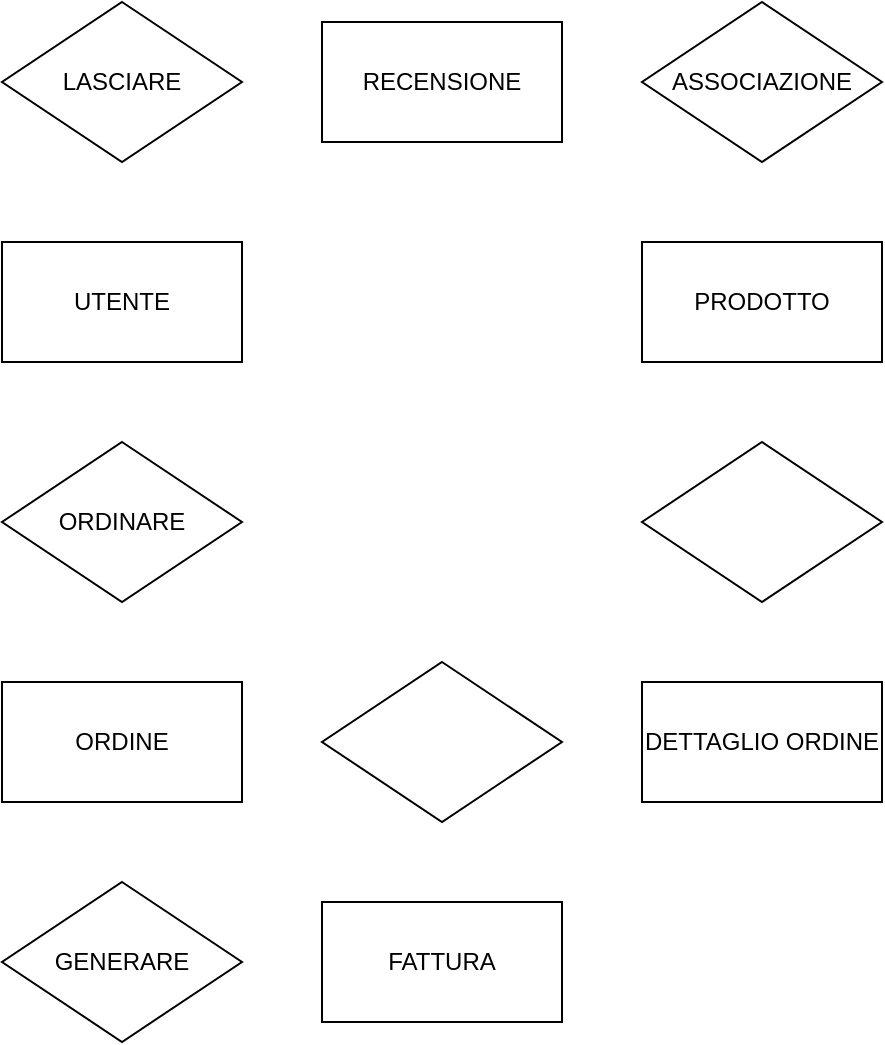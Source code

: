 <mxfile version="26.2.4">
  <diagram name="Pagina-1" id="ChuS1AGae2jL3NdtoGuT">
    <mxGraphModel dx="527" dy="333" grid="1" gridSize="10" guides="1" tooltips="1" connect="1" arrows="1" fold="1" page="1" pageScale="1" pageWidth="827" pageHeight="1169" math="0" shadow="0">
      <root>
        <mxCell id="0" />
        <mxCell id="1" parent="0" />
        <mxCell id="ha_Wpa7V3i3sZIrnRVdM-2" value="UTENTE" style="rounded=0;whiteSpace=wrap;html=1;" vertex="1" parent="1">
          <mxGeometry x="120" y="120" width="120" height="60" as="geometry" />
        </mxCell>
        <mxCell id="ha_Wpa7V3i3sZIrnRVdM-3" value="PRODOTTO" style="rounded=0;whiteSpace=wrap;html=1;" vertex="1" parent="1">
          <mxGeometry x="440" y="120" width="120" height="60" as="geometry" />
        </mxCell>
        <mxCell id="ha_Wpa7V3i3sZIrnRVdM-4" value="DETTAGLIO ORDINE" style="rounded=0;whiteSpace=wrap;html=1;" vertex="1" parent="1">
          <mxGeometry x="440" y="340" width="120" height="60" as="geometry" />
        </mxCell>
        <mxCell id="ha_Wpa7V3i3sZIrnRVdM-5" value="RECENSIONE" style="rounded=0;whiteSpace=wrap;html=1;" vertex="1" parent="1">
          <mxGeometry x="280" y="10" width="120" height="60" as="geometry" />
        </mxCell>
        <mxCell id="ha_Wpa7V3i3sZIrnRVdM-6" value="ORDINE" style="rounded=0;whiteSpace=wrap;html=1;" vertex="1" parent="1">
          <mxGeometry x="120" y="340" width="120" height="60" as="geometry" />
        </mxCell>
        <mxCell id="ha_Wpa7V3i3sZIrnRVdM-7" value="FATTURA" style="rounded=0;whiteSpace=wrap;html=1;" vertex="1" parent="1">
          <mxGeometry x="280" y="450" width="120" height="60" as="geometry" />
        </mxCell>
        <mxCell id="ha_Wpa7V3i3sZIrnRVdM-8" value="LASCIARE" style="rhombus;whiteSpace=wrap;html=1;" vertex="1" parent="1">
          <mxGeometry x="120" width="120" height="80" as="geometry" />
        </mxCell>
        <mxCell id="ha_Wpa7V3i3sZIrnRVdM-9" value="ORDINARE" style="rhombus;whiteSpace=wrap;html=1;" vertex="1" parent="1">
          <mxGeometry x="120" y="220" width="120" height="80" as="geometry" />
        </mxCell>
        <mxCell id="ha_Wpa7V3i3sZIrnRVdM-10" value="" style="rhombus;whiteSpace=wrap;html=1;" vertex="1" parent="1">
          <mxGeometry x="440" y="220" width="120" height="80" as="geometry" />
        </mxCell>
        <mxCell id="ha_Wpa7V3i3sZIrnRVdM-11" value="GENERARE" style="rhombus;whiteSpace=wrap;html=1;" vertex="1" parent="1">
          <mxGeometry x="120" y="440" width="120" height="80" as="geometry" />
        </mxCell>
        <mxCell id="ha_Wpa7V3i3sZIrnRVdM-12" value="" style="rhombus;whiteSpace=wrap;html=1;" vertex="1" parent="1">
          <mxGeometry x="280" y="330" width="120" height="80" as="geometry" />
        </mxCell>
        <mxCell id="ha_Wpa7V3i3sZIrnRVdM-13" value="ASSOCIAZIONE" style="rhombus;whiteSpace=wrap;html=1;" vertex="1" parent="1">
          <mxGeometry x="440" width="120" height="80" as="geometry" />
        </mxCell>
      </root>
    </mxGraphModel>
  </diagram>
</mxfile>
